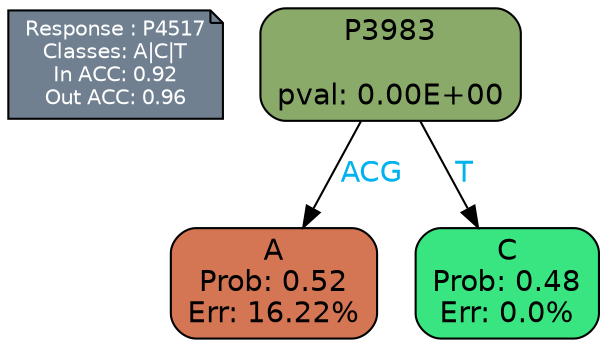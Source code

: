 digraph Tree {
node [shape=box, style="filled, rounded", color="black", fontname=helvetica] ;
graph [ranksep=equally, splines=polylines, bgcolor=transparent, dpi=600] ;
edge [fontname=helvetica] ;
LEGEND [label="Response : P4517
Classes: A|C|T
In ACC: 0.92
Out ACC: 0.96
",shape=note,align=left,style=filled,fillcolor="slategray",fontcolor="white",fontsize=10];1 [label="P3983

pval: 0.00E+00", fillcolor="#8aaa6a"] ;
2 [label="A
Prob: 0.52
Err: 16.22%", fillcolor="#d47554"] ;
3 [label="C
Prob: 0.48
Err: 0.0%", fillcolor="#39e581"] ;
1 -> 2 [label="ACG",fontcolor=deepskyblue2] ;
1 -> 3 [label="T",fontcolor=deepskyblue2] ;
{rank = same; 2;3;}{rank = same; LEGEND;1;}}